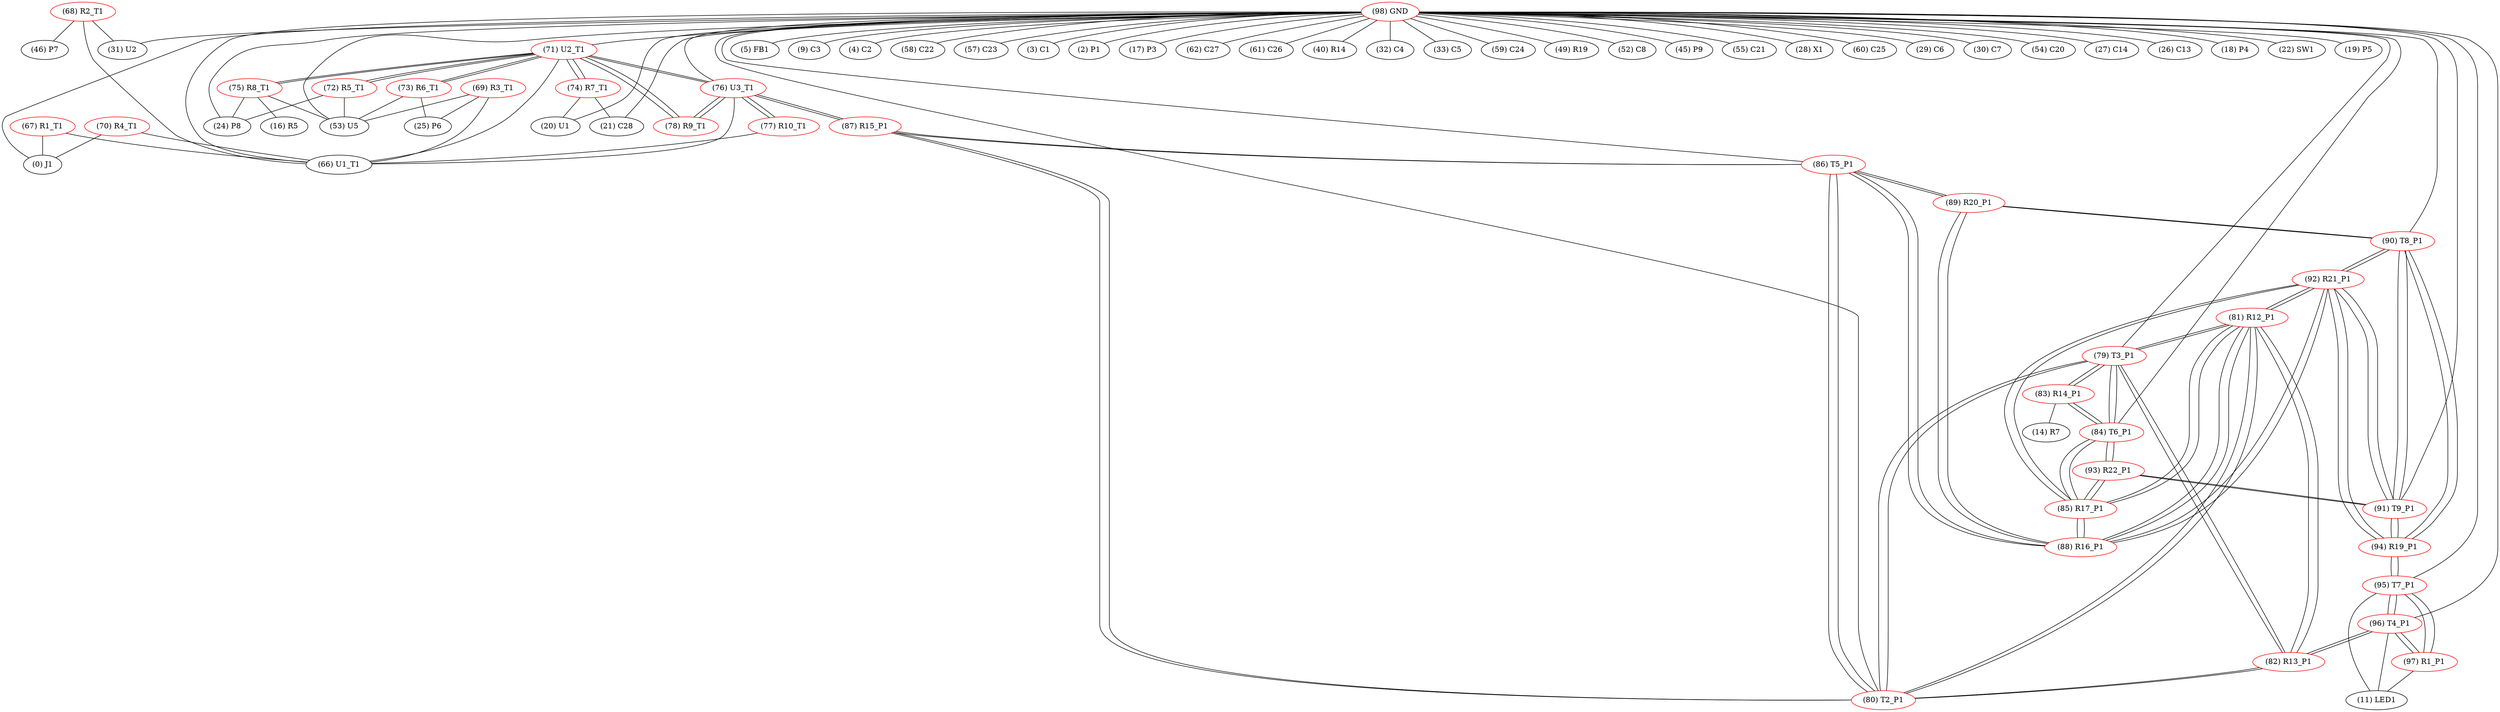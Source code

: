graph {
	67 [label="(67) R1_T1" color=red]
	0 [label="(0) J1"]
	66 [label="(66) U1_T1"]
	68 [label="(68) R2_T1" color=red]
	31 [label="(31) U2"]
	46 [label="(46) P7"]
	66 [label="(66) U1_T1"]
	69 [label="(69) R3_T1" color=red]
	25 [label="(25) P6"]
	53 [label="(53) U5"]
	66 [label="(66) U1_T1"]
	70 [label="(70) R4_T1" color=red]
	0 [label="(0) J1"]
	66 [label="(66) U1_T1"]
	71 [label="(71) U2_T1" color=red]
	74 [label="(74) R7_T1"]
	75 [label="(75) R8_T1"]
	72 [label="(72) R5_T1"]
	73 [label="(73) R6_T1"]
	76 [label="(76) U3_T1"]
	66 [label="(66) U1_T1"]
	78 [label="(78) R9_T1"]
	72 [label="(72) R5_T1" color=red]
	53 [label="(53) U5"]
	24 [label="(24) P8"]
	71 [label="(71) U2_T1"]
	73 [label="(73) R6_T1" color=red]
	25 [label="(25) P6"]
	53 [label="(53) U5"]
	71 [label="(71) U2_T1"]
	74 [label="(74) R7_T1" color=red]
	20 [label="(20) U1"]
	21 [label="(21) C28"]
	71 [label="(71) U2_T1"]
	75 [label="(75) R8_T1" color=red]
	16 [label="(16) R5"]
	24 [label="(24) P8"]
	53 [label="(53) U5"]
	71 [label="(71) U2_T1"]
	76 [label="(76) U3_T1" color=red]
	71 [label="(71) U2_T1"]
	66 [label="(66) U1_T1"]
	78 [label="(78) R9_T1"]
	77 [label="(77) R10_T1"]
	87 [label="(87) R15_P1"]
	77 [label="(77) R10_T1" color=red]
	76 [label="(76) U3_T1"]
	66 [label="(66) U1_T1"]
	78 [label="(78) R9_T1" color=red]
	71 [label="(71) U2_T1"]
	76 [label="(76) U3_T1"]
	79 [label="(79) T3_P1" color=red]
	83 [label="(83) R14_P1"]
	84 [label="(84) T6_P1"]
	82 [label="(82) R13_P1"]
	81 [label="(81) R12_P1"]
	80 [label="(80) T2_P1"]
	80 [label="(80) T2_P1" color=red]
	82 [label="(82) R13_P1"]
	79 [label="(79) T3_P1"]
	81 [label="(81) R12_P1"]
	86 [label="(86) T5_P1"]
	87 [label="(87) R15_P1"]
	81 [label="(81) R12_P1" color=red]
	92 [label="(92) R21_P1"]
	88 [label="(88) R16_P1"]
	85 [label="(85) R17_P1"]
	82 [label="(82) R13_P1"]
	79 [label="(79) T3_P1"]
	80 [label="(80) T2_P1"]
	82 [label="(82) R13_P1" color=red]
	96 [label="(96) T4_P1"]
	79 [label="(79) T3_P1"]
	81 [label="(81) R12_P1"]
	80 [label="(80) T2_P1"]
	83 [label="(83) R14_P1" color=red]
	14 [label="(14) R7"]
	79 [label="(79) T3_P1"]
	84 [label="(84) T6_P1"]
	84 [label="(84) T6_P1" color=red]
	83 [label="(83) R14_P1"]
	79 [label="(79) T3_P1"]
	93 [label="(93) R22_P1"]
	85 [label="(85) R17_P1"]
	85 [label="(85) R17_P1" color=red]
	92 [label="(92) R21_P1"]
	88 [label="(88) R16_P1"]
	81 [label="(81) R12_P1"]
	93 [label="(93) R22_P1"]
	84 [label="(84) T6_P1"]
	86 [label="(86) T5_P1" color=red]
	80 [label="(80) T2_P1"]
	87 [label="(87) R15_P1"]
	88 [label="(88) R16_P1"]
	89 [label="(89) R20_P1"]
	87 [label="(87) R15_P1" color=red]
	76 [label="(76) U3_T1"]
	80 [label="(80) T2_P1"]
	86 [label="(86) T5_P1"]
	88 [label="(88) R16_P1" color=red]
	92 [label="(92) R21_P1"]
	81 [label="(81) R12_P1"]
	85 [label="(85) R17_P1"]
	86 [label="(86) T5_P1"]
	89 [label="(89) R20_P1"]
	89 [label="(89) R20_P1" color=red]
	90 [label="(90) T8_P1"]
	88 [label="(88) R16_P1"]
	86 [label="(86) T5_P1"]
	90 [label="(90) T8_P1" color=red]
	91 [label="(91) T9_P1"]
	92 [label="(92) R21_P1"]
	94 [label="(94) R19_P1"]
	89 [label="(89) R20_P1"]
	91 [label="(91) T9_P1" color=red]
	93 [label="(93) R22_P1"]
	92 [label="(92) R21_P1"]
	90 [label="(90) T8_P1"]
	94 [label="(94) R19_P1"]
	92 [label="(92) R21_P1" color=red]
	88 [label="(88) R16_P1"]
	81 [label="(81) R12_P1"]
	85 [label="(85) R17_P1"]
	91 [label="(91) T9_P1"]
	90 [label="(90) T8_P1"]
	94 [label="(94) R19_P1"]
	93 [label="(93) R22_P1" color=red]
	91 [label="(91) T9_P1"]
	84 [label="(84) T6_P1"]
	85 [label="(85) R17_P1"]
	94 [label="(94) R19_P1" color=red]
	91 [label="(91) T9_P1"]
	92 [label="(92) R21_P1"]
	90 [label="(90) T8_P1"]
	95 [label="(95) T7_P1"]
	95 [label="(95) T7_P1" color=red]
	97 [label="(97) R1_P1"]
	96 [label="(96) T4_P1"]
	11 [label="(11) LED1"]
	94 [label="(94) R19_P1"]
	96 [label="(96) T4_P1" color=red]
	82 [label="(82) R13_P1"]
	97 [label="(97) R1_P1"]
	95 [label="(95) T7_P1"]
	11 [label="(11) LED1"]
	97 [label="(97) R1_P1" color=red]
	96 [label="(96) T4_P1"]
	95 [label="(95) T7_P1"]
	11 [label="(11) LED1"]
	98 [label="(98) GND" color=red]
	5 [label="(5) FB1"]
	9 [label="(9) C3"]
	0 [label="(0) J1"]
	4 [label="(4) C2"]
	58 [label="(58) C22"]
	57 [label="(57) C23"]
	3 [label="(3) C1"]
	2 [label="(2) P1"]
	17 [label="(17) P3"]
	62 [label="(62) C27"]
	61 [label="(61) C26"]
	40 [label="(40) R14"]
	32 [label="(32) C4"]
	33 [label="(33) C5"]
	53 [label="(53) U5"]
	59 [label="(59) C24"]
	49 [label="(49) R19"]
	52 [label="(52) C8"]
	45 [label="(45) P9"]
	55 [label="(55) C21"]
	28 [label="(28) X1"]
	60 [label="(60) C25"]
	29 [label="(29) C6"]
	30 [label="(30) C7"]
	54 [label="(54) C20"]
	27 [label="(27) C14"]
	26 [label="(26) C13"]
	31 [label="(31) U2"]
	20 [label="(20) U1"]
	24 [label="(24) P8"]
	21 [label="(21) C28"]
	18 [label="(18) P4"]
	22 [label="(22) SW1"]
	19 [label="(19) P5"]
	71 [label="(71) U2_T1"]
	76 [label="(76) U3_T1"]
	66 [label="(66) U1_T1"]
	79 [label="(79) T3_P1"]
	96 [label="(96) T4_P1"]
	95 [label="(95) T7_P1"]
	86 [label="(86) T5_P1"]
	91 [label="(91) T9_P1"]
	90 [label="(90) T8_P1"]
	84 [label="(84) T6_P1"]
	80 [label="(80) T2_P1"]
	67 -- 0
	67 -- 66
	68 -- 31
	68 -- 46
	68 -- 66
	69 -- 25
	69 -- 53
	69 -- 66
	70 -- 0
	70 -- 66
	71 -- 74
	71 -- 75
	71 -- 72
	71 -- 73
	71 -- 76
	71 -- 66
	71 -- 78
	72 -- 53
	72 -- 24
	72 -- 71
	73 -- 25
	73 -- 53
	73 -- 71
	74 -- 20
	74 -- 21
	74 -- 71
	75 -- 16
	75 -- 24
	75 -- 53
	75 -- 71
	76 -- 71
	76 -- 66
	76 -- 78
	76 -- 77
	76 -- 87
	77 -- 76
	77 -- 66
	78 -- 71
	78 -- 76
	79 -- 83
	79 -- 84
	79 -- 82
	79 -- 81
	79 -- 80
	80 -- 82
	80 -- 79
	80 -- 81
	80 -- 86
	80 -- 87
	81 -- 92
	81 -- 88
	81 -- 85
	81 -- 82
	81 -- 79
	81 -- 80
	82 -- 96
	82 -- 79
	82 -- 81
	82 -- 80
	83 -- 14
	83 -- 79
	83 -- 84
	84 -- 83
	84 -- 79
	84 -- 93
	84 -- 85
	85 -- 92
	85 -- 88
	85 -- 81
	85 -- 93
	85 -- 84
	86 -- 80
	86 -- 87
	86 -- 88
	86 -- 89
	87 -- 76
	87 -- 80
	87 -- 86
	88 -- 92
	88 -- 81
	88 -- 85
	88 -- 86
	88 -- 89
	89 -- 90
	89 -- 88
	89 -- 86
	90 -- 91
	90 -- 92
	90 -- 94
	90 -- 89
	91 -- 93
	91 -- 92
	91 -- 90
	91 -- 94
	92 -- 88
	92 -- 81
	92 -- 85
	92 -- 91
	92 -- 90
	92 -- 94
	93 -- 91
	93 -- 84
	93 -- 85
	94 -- 91
	94 -- 92
	94 -- 90
	94 -- 95
	95 -- 97
	95 -- 96
	95 -- 11
	95 -- 94
	96 -- 82
	96 -- 97
	96 -- 95
	96 -- 11
	97 -- 96
	97 -- 95
	97 -- 11
	98 -- 5
	98 -- 9
	98 -- 0
	98 -- 4
	98 -- 58
	98 -- 57
	98 -- 3
	98 -- 2
	98 -- 17
	98 -- 62
	98 -- 61
	98 -- 40
	98 -- 32
	98 -- 33
	98 -- 53
	98 -- 59
	98 -- 49
	98 -- 52
	98 -- 45
	98 -- 55
	98 -- 28
	98 -- 60
	98 -- 29
	98 -- 30
	98 -- 54
	98 -- 27
	98 -- 26
	98 -- 31
	98 -- 20
	98 -- 24
	98 -- 21
	98 -- 18
	98 -- 22
	98 -- 19
	98 -- 71
	98 -- 76
	98 -- 66
	98 -- 79
	98 -- 96
	98 -- 95
	98 -- 86
	98 -- 91
	98 -- 90
	98 -- 84
	98 -- 80
}